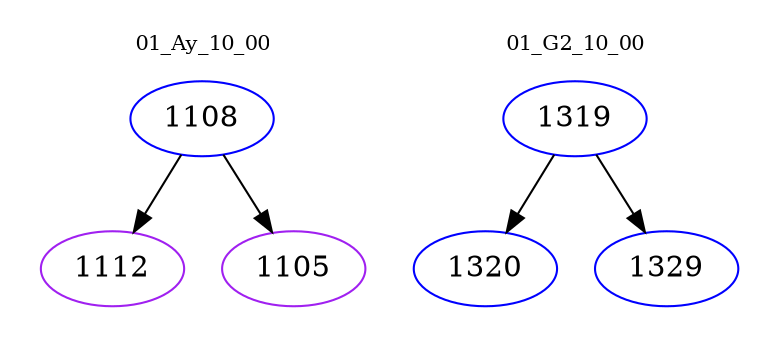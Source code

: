 digraph{
subgraph cluster_0 {
color = white
label = "01_Ay_10_00";
fontsize=10;
T0_1108 [label="1108", color="blue"]
T0_1108 -> T0_1112 [color="black"]
T0_1112 [label="1112", color="purple"]
T0_1108 -> T0_1105 [color="black"]
T0_1105 [label="1105", color="purple"]
}
subgraph cluster_1 {
color = white
label = "01_G2_10_00";
fontsize=10;
T1_1319 [label="1319", color="blue"]
T1_1319 -> T1_1320 [color="black"]
T1_1320 [label="1320", color="blue"]
T1_1319 -> T1_1329 [color="black"]
T1_1329 [label="1329", color="blue"]
}
}
